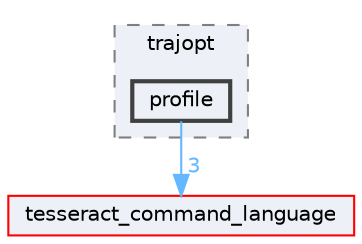 digraph "tesseract_motion_planners/trajopt/include/tesseract_motion_planners/trajopt/profile"
{
 // LATEX_PDF_SIZE
  bgcolor="transparent";
  edge [fontname=Helvetica,fontsize=10,labelfontname=Helvetica,labelfontsize=10];
  node [fontname=Helvetica,fontsize=10,shape=box,height=0.2,width=0.4];
  compound=true
  subgraph clusterdir_5288cdce6f1ee8a8911f1213e9481f6a {
    graph [ bgcolor="#edf0f7", pencolor="grey50", label="trajopt", fontname=Helvetica,fontsize=10 style="filled,dashed", URL="dir_5288cdce6f1ee8a8911f1213e9481f6a.html",tooltip=""]
  dir_18dde6799dab0e87ff0a1005951cc8ab [label="profile", fillcolor="#edf0f7", color="grey25", style="filled,bold", URL="dir_18dde6799dab0e87ff0a1005951cc8ab.html",tooltip=""];
  }
  dir_fa47c2fa9b13a12fc195f1b83854b816 [label="tesseract_command_language", fillcolor="#edf0f7", color="red", style="filled", URL="dir_fa47c2fa9b13a12fc195f1b83854b816.html",tooltip=""];
  dir_18dde6799dab0e87ff0a1005951cc8ab->dir_fa47c2fa9b13a12fc195f1b83854b816 [headlabel="3", labeldistance=1.5 headhref="dir_000030_000048.html" color="steelblue1" fontcolor="steelblue1"];
}
